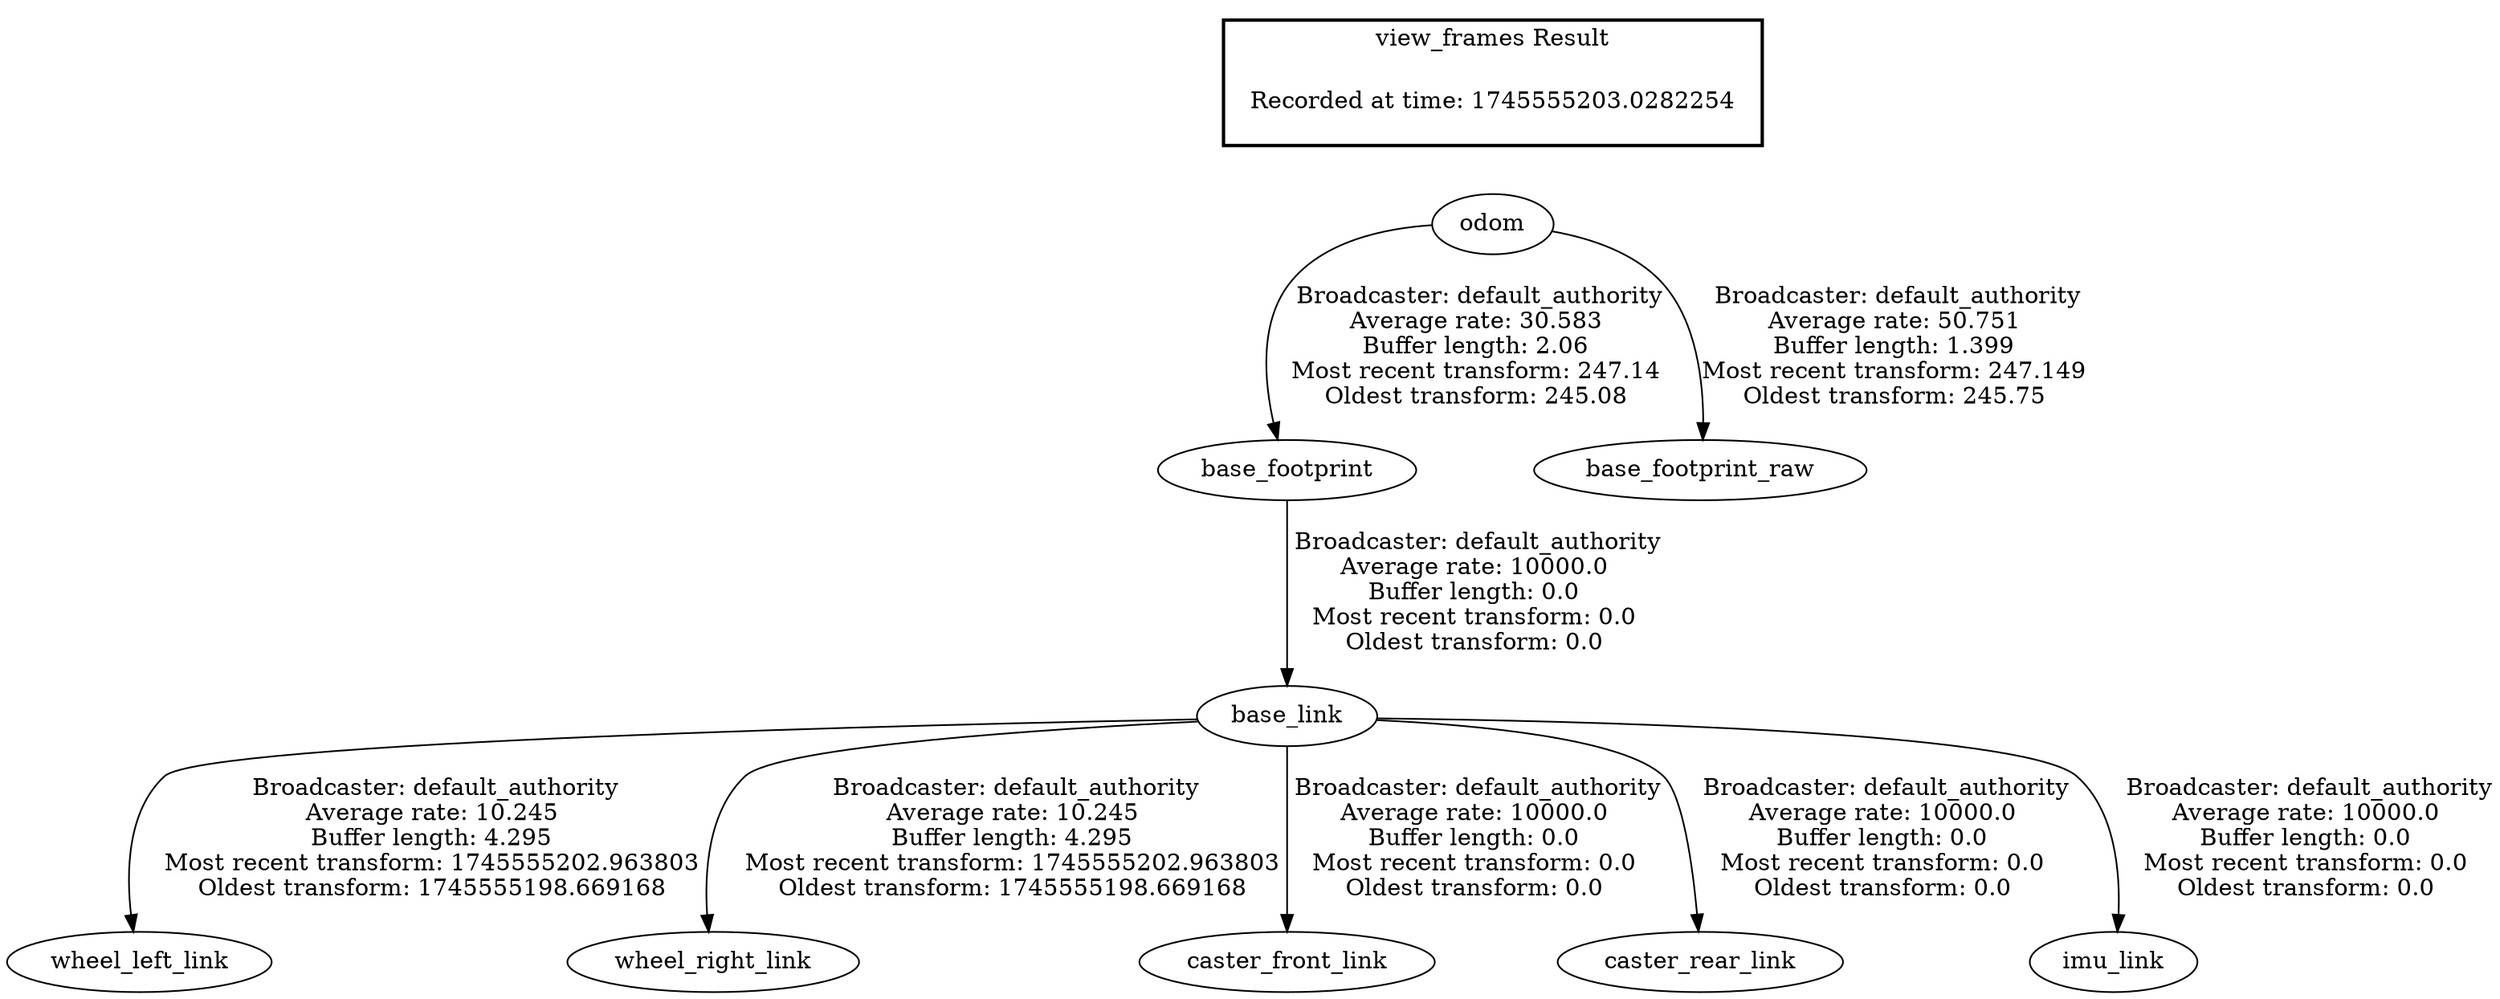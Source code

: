 digraph G {
"base_link" -> "wheel_left_link"[label=" Broadcaster: default_authority\nAverage rate: 10.245\nBuffer length: 4.295\nMost recent transform: 1745555202.963803\nOldest transform: 1745555198.669168\n"];
"base_footprint" -> "base_link"[label=" Broadcaster: default_authority\nAverage rate: 10000.0\nBuffer length: 0.0\nMost recent transform: 0.0\nOldest transform: 0.0\n"];
"base_link" -> "wheel_right_link"[label=" Broadcaster: default_authority\nAverage rate: 10.245\nBuffer length: 4.295\nMost recent transform: 1745555202.963803\nOldest transform: 1745555198.669168\n"];
"odom" -> "base_footprint"[label=" Broadcaster: default_authority\nAverage rate: 30.583\nBuffer length: 2.06\nMost recent transform: 247.14\nOldest transform: 245.08\n"];
"base_link" -> "caster_front_link"[label=" Broadcaster: default_authority\nAverage rate: 10000.0\nBuffer length: 0.0\nMost recent transform: 0.0\nOldest transform: 0.0\n"];
"base_link" -> "caster_rear_link"[label=" Broadcaster: default_authority\nAverage rate: 10000.0\nBuffer length: 0.0\nMost recent transform: 0.0\nOldest transform: 0.0\n"];
"base_link" -> "imu_link"[label=" Broadcaster: default_authority\nAverage rate: 10000.0\nBuffer length: 0.0\nMost recent transform: 0.0\nOldest transform: 0.0\n"];
"odom" -> "base_footprint_raw"[label=" Broadcaster: default_authority\nAverage rate: 50.751\nBuffer length: 1.399\nMost recent transform: 247.149\nOldest transform: 245.75\n"];
edge [style=invis];
 subgraph cluster_legend { style=bold; color=black; label ="view_frames Result";
"Recorded at time: 1745555203.0282254"[ shape=plaintext ] ;
}->"odom";
}